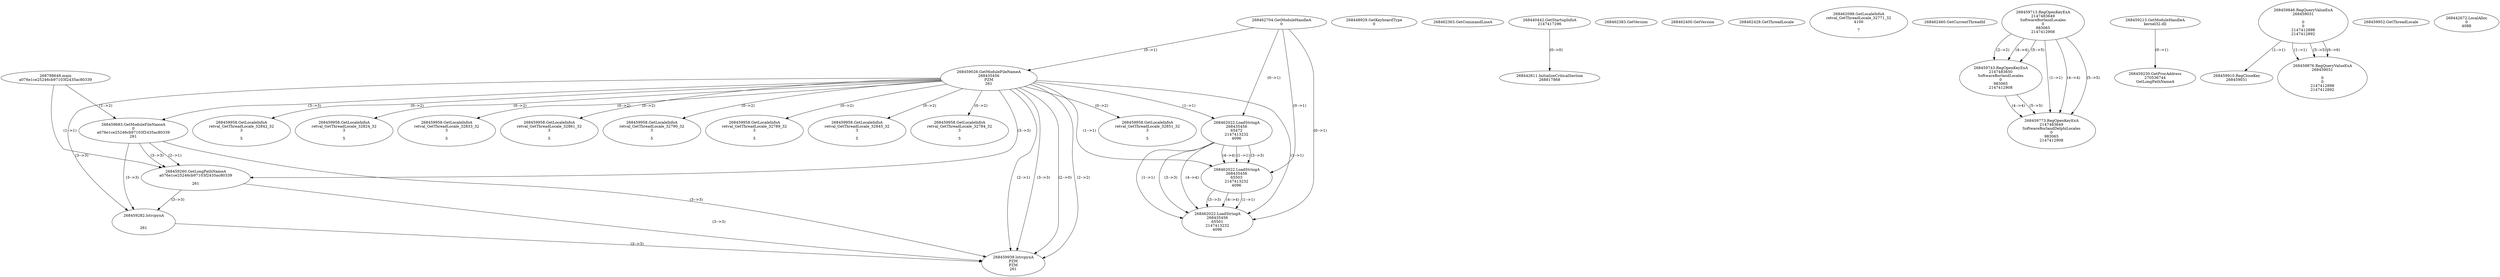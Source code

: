 // Global SCDG with merge call
digraph {
	0 [label="268798648.main
a076e1ce25246cb97103f2435ac80339"]
	1 [label="268462704.GetModuleHandleA
0"]
	2 [label="268448929.GetKeyboardType
0"]
	3 [label="268462363.GetCommandLineA
"]
	4 [label="268440442.GetStartupInfoA
2147417296"]
	5 [label="268462383.GetVersion
"]
	6 [label="268462400.GetVersion
"]
	7 [label="268462428.GetThreadLocale
"]
	8 [label="268462098.GetLocaleInfoA
retval_GetThreadLocale_32771_32
4100

7"]
	9 [label="268462460.GetCurrentThreadId
"]
	10 [label="268459026.GetModuleFileNameA
268435456
PZM
261"]
	1 -> 10 [label="(0-->1)"]
	11 [label="268459683.GetModuleFileNameA
0
a076e1ce25246cb97103f2435ac80339
261"]
	0 -> 11 [label="(1-->2)"]
	10 -> 11 [label="(3-->3)"]
	12 [label="268459713.RegOpenKeyExA
2147483649
Software\Borland\Locales
0
983065
2147412908"]
	13 [label="268459743.RegOpenKeyExA
2147483650
Software\Borland\Locales
0
983065
2147412908"]
	12 -> 13 [label="(2-->2)"]
	12 -> 13 [label="(4-->4)"]
	12 -> 13 [label="(5-->5)"]
	14 [label="268459213.GetModuleHandleA
kernel32.dll"]
	15 [label="268459230.GetProcAddress
270536744
GetLongPathNameA"]
	14 -> 15 [label="(0-->1)"]
	16 [label="268459260.GetLongPathNameA
a076e1ce25246cb97103f2435ac80339

261"]
	0 -> 16 [label="(1-->1)"]
	11 -> 16 [label="(2-->1)"]
	10 -> 16 [label="(3-->3)"]
	11 -> 16 [label="(3-->3)"]
	17 [label="268459282.lstrcpynA


261"]
	10 -> 17 [label="(3-->3)"]
	11 -> 17 [label="(3-->3)"]
	16 -> 17 [label="(3-->3)"]
	18 [label="268459846.RegQueryValueExA
268459031

0
0
2147412898
2147412892"]
	19 [label="268459910.RegCloseKey
268459031"]
	18 -> 19 [label="(1-->1)"]
	20 [label="268459939.lstrcpynA
PZM
PZM
261"]
	10 -> 20 [label="(2-->1)"]
	10 -> 20 [label="(2-->2)"]
	10 -> 20 [label="(3-->3)"]
	11 -> 20 [label="(3-->3)"]
	16 -> 20 [label="(3-->3)"]
	17 -> 20 [label="(3-->3)"]
	10 -> 20 [label="(2-->0)"]
	21 [label="268459952.GetThreadLocale
"]
	22 [label="268459958.GetLocaleInfoA
retval_GetThreadLocale_32851_32
3

5"]
	10 -> 22 [label="(0-->2)"]
	23 [label="268462022.LoadStringA
268435456
65472
2147413232
4096"]
	1 -> 23 [label="(0-->1)"]
	10 -> 23 [label="(1-->1)"]
	24 [label="268462022.LoadStringA
268435456
65503
2147413232
4096"]
	1 -> 24 [label="(0-->1)"]
	10 -> 24 [label="(1-->1)"]
	23 -> 24 [label="(1-->1)"]
	23 -> 24 [label="(3-->3)"]
	23 -> 24 [label="(4-->4)"]
	25 [label="268459876.RegQueryValueExA
268459031

0
0
2147412898
2147412892"]
	18 -> 25 [label="(1-->1)"]
	18 -> 25 [label="(5-->5)"]
	18 -> 25 [label="(6-->6)"]
	26 [label="268459958.GetLocaleInfoA
retval_GetThreadLocale_32842_32
3

5"]
	10 -> 26 [label="(0-->2)"]
	27 [label="268462022.LoadStringA
268435456
65501
2147413232
4096"]
	1 -> 27 [label="(0-->1)"]
	10 -> 27 [label="(1-->1)"]
	23 -> 27 [label="(1-->1)"]
	24 -> 27 [label="(1-->1)"]
	23 -> 27 [label="(3-->3)"]
	24 -> 27 [label="(3-->3)"]
	23 -> 27 [label="(4-->4)"]
	24 -> 27 [label="(4-->4)"]
	28 [label="268459773.RegOpenKeyExA
2147483649
Software\Borland\Delphi\Locales
0
983065
2147412908"]
	12 -> 28 [label="(1-->1)"]
	12 -> 28 [label="(4-->4)"]
	13 -> 28 [label="(4-->4)"]
	12 -> 28 [label="(5-->5)"]
	13 -> 28 [label="(5-->5)"]
	29 [label="268459958.GetLocaleInfoA
retval_GetThreadLocale_32824_32
3

5"]
	10 -> 29 [label="(0-->2)"]
	30 [label="268442611.InitializeCriticalSection
268817868"]
	4 -> 30 [label="(0-->0)"]
	31 [label="268442672.LocalAlloc
0
4088"]
	32 [label="268459958.GetLocaleInfoA
retval_GetThreadLocale_32833_32
3

5"]
	10 -> 32 [label="(0-->2)"]
	33 [label="268459958.GetLocaleInfoA
retval_GetThreadLocale_32861_32
3

5"]
	10 -> 33 [label="(0-->2)"]
	34 [label="268459958.GetLocaleInfoA
retval_GetThreadLocale_32790_32
3

5"]
	10 -> 34 [label="(0-->2)"]
	35 [label="268459958.GetLocaleInfoA
retval_GetThreadLocale_32789_32
3

5"]
	10 -> 35 [label="(0-->2)"]
	36 [label="268459958.GetLocaleInfoA
retval_GetThreadLocale_32845_32
3

5"]
	10 -> 36 [label="(0-->2)"]
	37 [label="268459958.GetLocaleInfoA
retval_GetThreadLocale_32784_32
3

5"]
	10 -> 37 [label="(0-->2)"]
}
